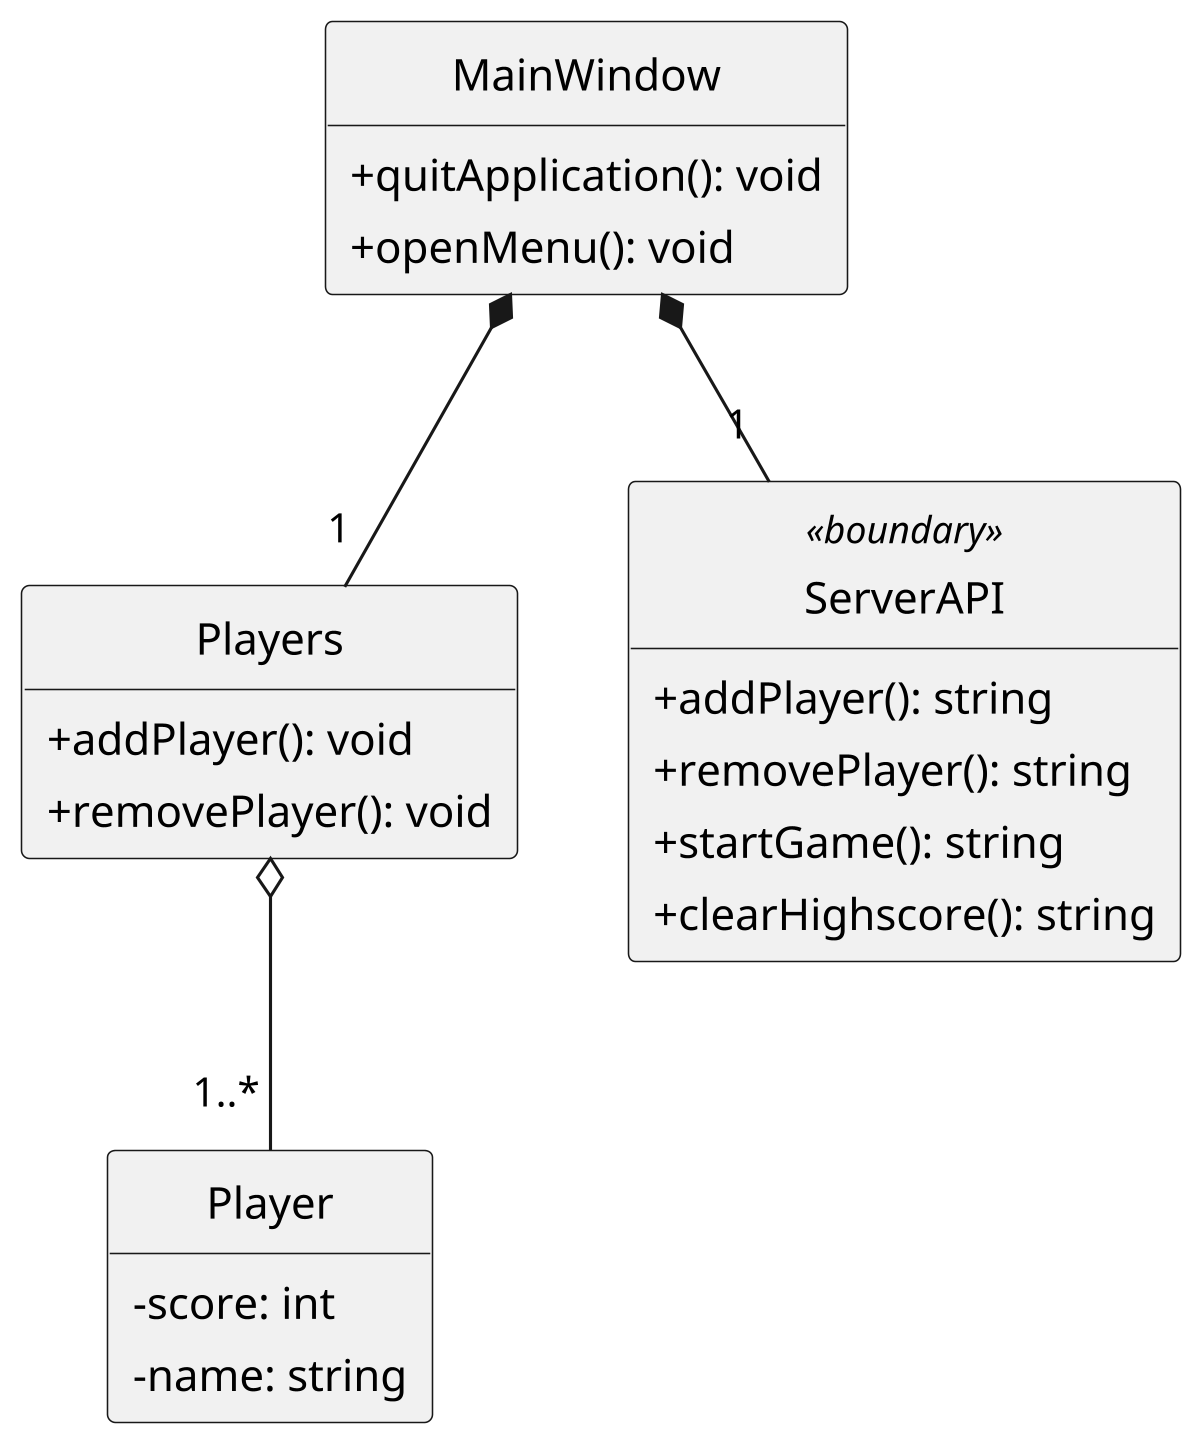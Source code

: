 @startuml frontend_class_diagram

skinparam {
    monochrome true
    dpi 300
    padding 2
    packageStyle rectangle
    packageStyle frame
    shadowing false
    classAttributeIconSize 0
}
hide circle
hide empty members

    class Players {
        + addPlayer(): void
        + removePlayer(): void
    }

    class Player {
        - score: int
        - name: string
    }

    class MainWindow {
        + quitApplication(): void
        + openMenu(): void
    }

    class ServerAPI <<boundary>> {
        +addPlayer(): string
        +removePlayer(): string
        +startGame(): string
        +clearHighscore(): string
    }

    MainWindow *-- "1" ServerAPI
    MainWindow *-- "1" Players
    Players o-- "1..*" Player

@enduml